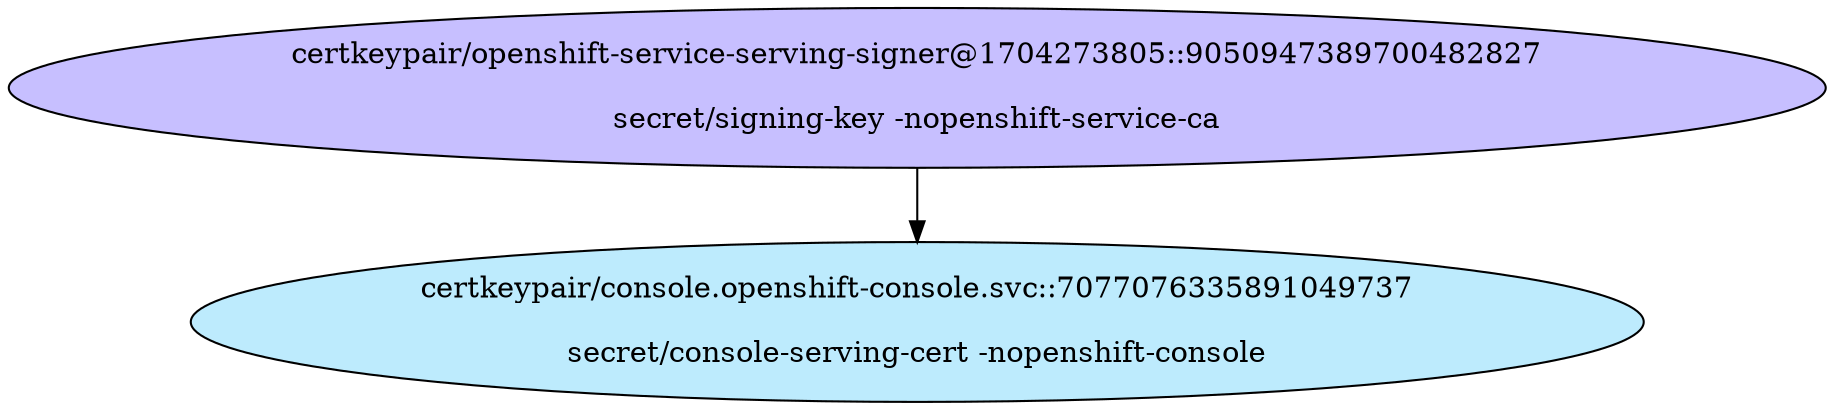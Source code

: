 digraph "Local Certificate" {
  // Node definitions.
  1 [
    label="certkeypair/openshift-service-serving-signer@1704273805::9050947389700482827\n\nsecret/signing-key -nopenshift-service-ca\n"
    style=filled
    fillcolor="#c7bfff"
  ];
  58 [
    label="certkeypair/console.openshift-console.svc::7077076335891049737\n\nsecret/console-serving-cert -nopenshift-console\n"
    style=filled
    fillcolor="#bdebfd"
  ];

  // Edge definitions.
  1 -> 58;
}
